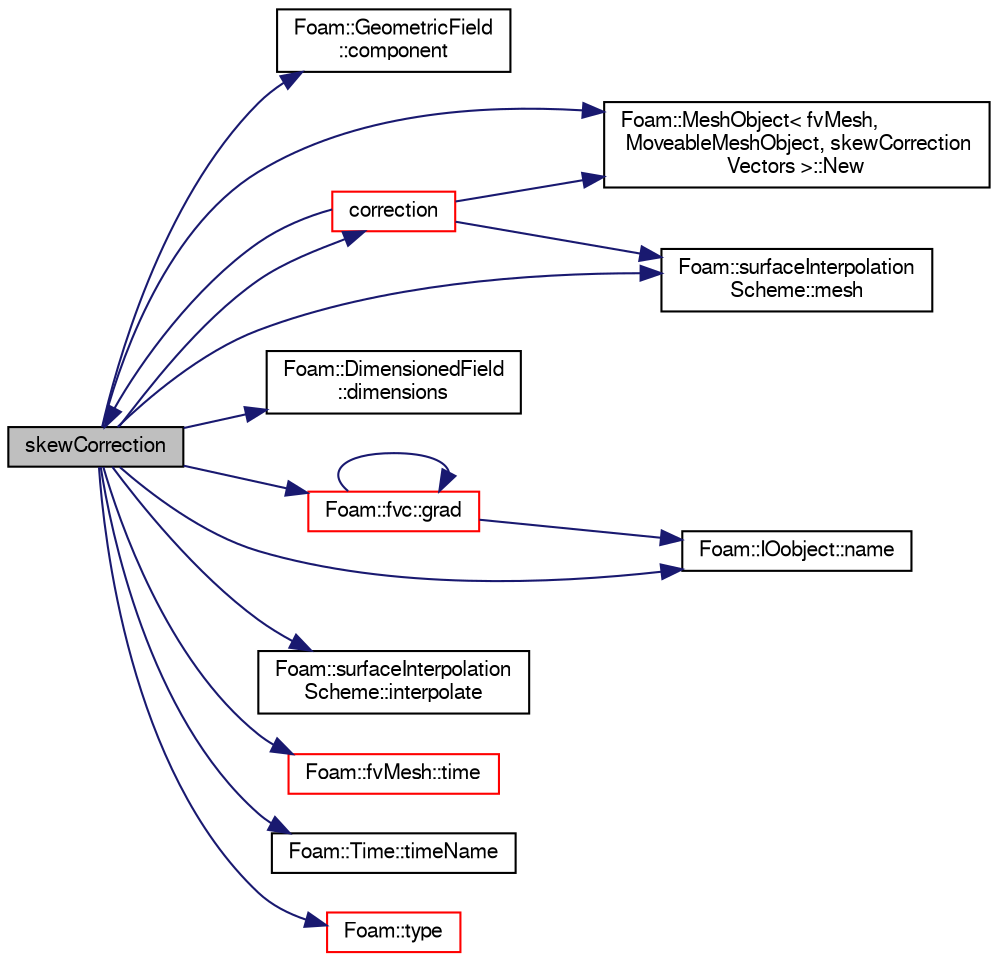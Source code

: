 digraph "skewCorrection"
{
  bgcolor="transparent";
  edge [fontname="FreeSans",fontsize="10",labelfontname="FreeSans",labelfontsize="10"];
  node [fontname="FreeSans",fontsize="10",shape=record];
  rankdir="LR";
  Node38 [label="skewCorrection",height=0.2,width=0.4,color="black", fillcolor="grey75", style="filled", fontcolor="black"];
  Node38 -> Node39 [color="midnightblue",fontsize="10",style="solid",fontname="FreeSans"];
  Node39 [label="Foam::GeometricField\l::component",height=0.2,width=0.4,color="black",URL="$a22434.html#ab1ef8613f4a1aa4376b197a65941c5c0",tooltip="Return a component of the field. "];
  Node38 -> Node40 [color="midnightblue",fontsize="10",style="solid",fontname="FreeSans"];
  Node40 [label="correction",height=0.2,width=0.4,color="red",URL="$a23254.html#acc9188c066344eea3cfd4b7f114eef3e",tooltip="Return the explicit correction to the face-interpolate. "];
  Node40 -> Node43 [color="midnightblue",fontsize="10",style="solid",fontname="FreeSans"];
  Node43 [label="Foam::MeshObject\< fvMesh,\l MoveableMeshObject, skewCorrection\lVectors \>::New",height=0.2,width=0.4,color="black",URL="$a27138.html#ab61cc2091ec1fd7e08e8948e84235a05"];
  Node40 -> Node42 [color="midnightblue",fontsize="10",style="solid",fontname="FreeSans"];
  Node42 [label="Foam::surfaceInterpolation\lScheme::mesh",height=0.2,width=0.4,color="black",URL="$a23278.html#a470f06cfb9b6ee887cd85d63de275607",tooltip="Return mesh reference. "];
  Node40 -> Node38 [color="midnightblue",fontsize="10",style="solid",fontname="FreeSans"];
  Node38 -> Node49 [color="midnightblue",fontsize="10",style="solid",fontname="FreeSans"];
  Node49 [label="Foam::DimensionedField\l::dimensions",height=0.2,width=0.4,color="black",URL="$a26390.html#a66989c1e0666e0d0c93a2056ce75599e",tooltip="Return dimensions. "];
  Node38 -> Node50 [color="midnightblue",fontsize="10",style="solid",fontname="FreeSans"];
  Node50 [label="Foam::fvc::grad",height=0.2,width=0.4,color="red",URL="$a21134.html#a7c00ec90ecc15ed3005255e42c52827a"];
  Node50 -> Node52 [color="midnightblue",fontsize="10",style="solid",fontname="FreeSans"];
  Node52 [label="Foam::IOobject::name",height=0.2,width=0.4,color="black",URL="$a26142.html#acc80e00a8ac919288fb55bd14cc88bf6",tooltip="Return name. "];
  Node50 -> Node50 [color="midnightblue",fontsize="10",style="solid",fontname="FreeSans"];
  Node38 -> Node53 [color="midnightblue",fontsize="10",style="solid",fontname="FreeSans"];
  Node53 [label="Foam::surfaceInterpolation\lScheme::interpolate",height=0.2,width=0.4,color="black",URL="$a23278.html#a6db428e2e2fcb4a53956f43180eda5f0",tooltip="Return the face-interpolate of the given cell field. "];
  Node38 -> Node42 [color="midnightblue",fontsize="10",style="solid",fontname="FreeSans"];
  Node38 -> Node52 [color="midnightblue",fontsize="10",style="solid",fontname="FreeSans"];
  Node38 -> Node43 [color="midnightblue",fontsize="10",style="solid",fontname="FreeSans"];
  Node38 -> Node54 [color="midnightblue",fontsize="10",style="solid",fontname="FreeSans"];
  Node54 [label="Foam::fvMesh::time",height=0.2,width=0.4,color="red",URL="$a22766.html#a0d94096809fe3376b29a2a29ca11bb18",tooltip="Return the top-level database. "];
  Node38 -> Node56 [color="midnightblue",fontsize="10",style="solid",fontname="FreeSans"];
  Node56 [label="Foam::Time::timeName",height=0.2,width=0.4,color="black",URL="$a26350.html#ad9d86fef6eca18797c786726cf925179",tooltip="Return time name of given scalar time. "];
  Node38 -> Node57 [color="midnightblue",fontsize="10",style="solid",fontname="FreeSans"];
  Node57 [label="Foam::type",height=0.2,width=0.4,color="red",URL="$a21124.html#aec48583af672626378f501eb9fc32cd1",tooltip="Return the file type: DIRECTORY or FILE. "];
}

